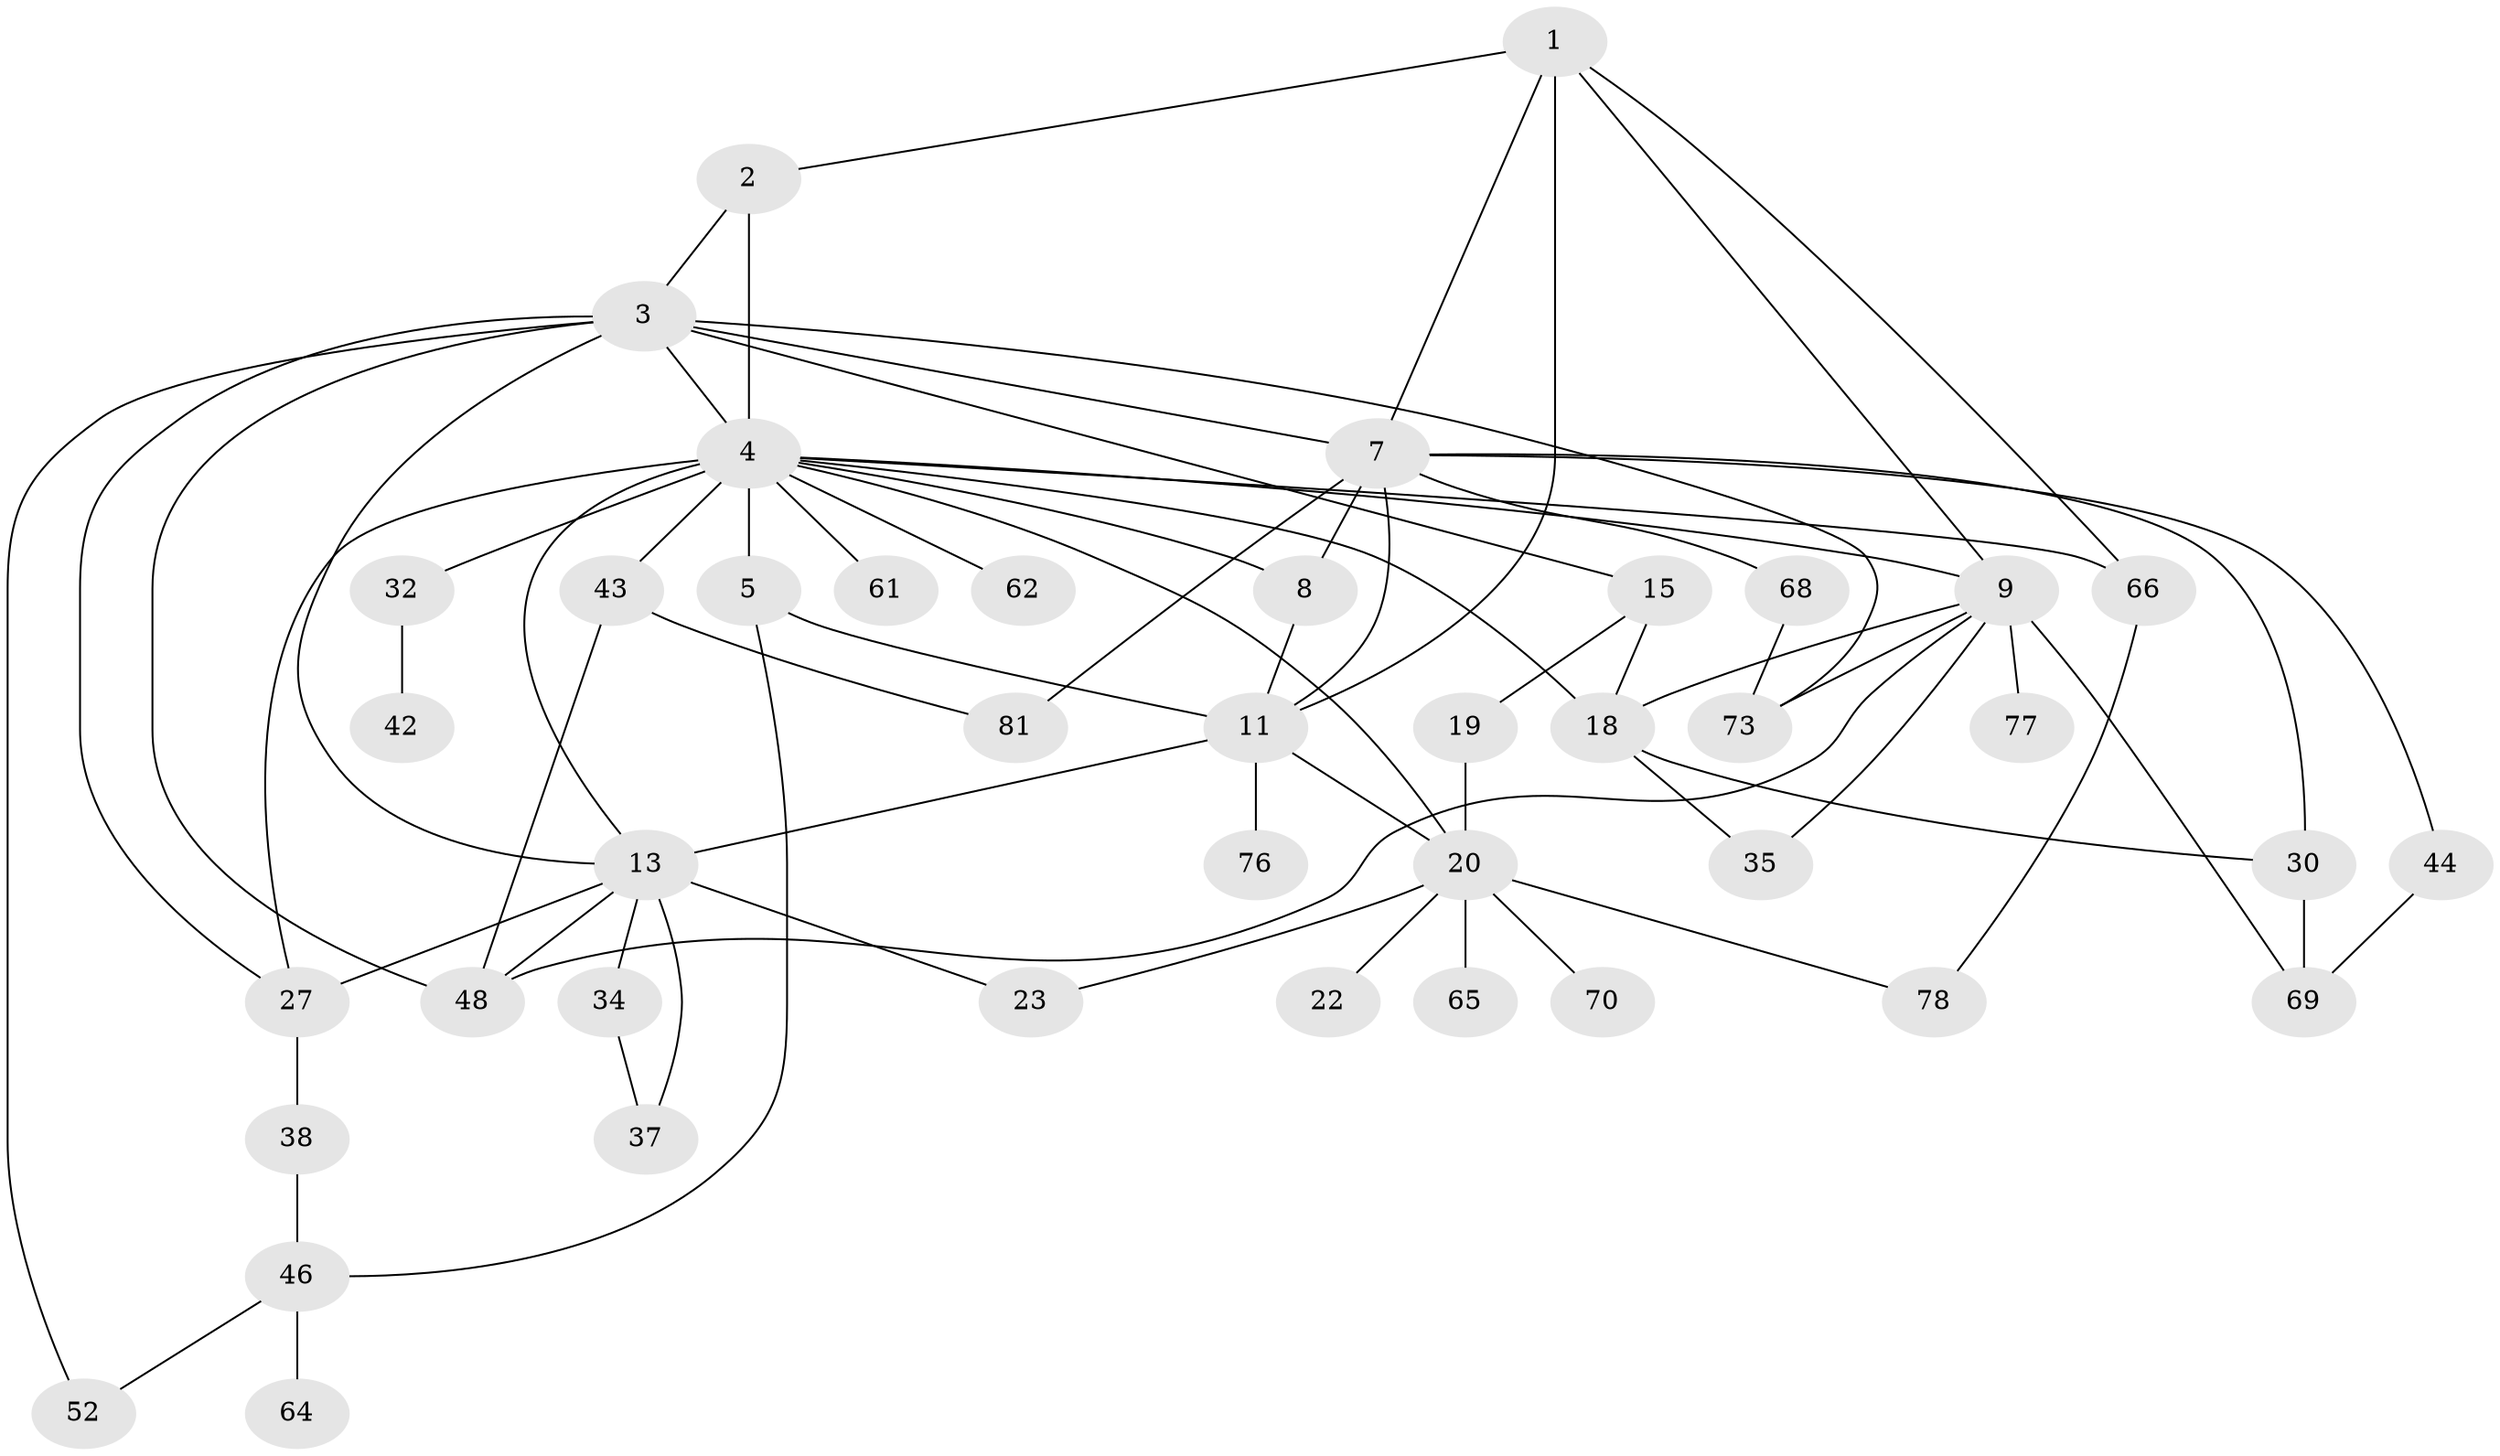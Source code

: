 // original degree distribution, {5: 0.10588235294117647, 4: 0.12941176470588237, 9: 0.011764705882352941, 3: 0.2235294117647059, 6: 0.03529411764705882, 8: 0.011764705882352941, 2: 0.3058823529411765, 1: 0.17647058823529413}
// Generated by graph-tools (version 1.1) at 2025/13/03/09/25 04:13:15]
// undirected, 42 vertices, 72 edges
graph export_dot {
graph [start="1"]
  node [color=gray90,style=filled];
  1 [super="+58+24"];
  2;
  3 [super="+12+6"];
  4 [super="+79+16+25+17"];
  5 [super="+14"];
  7 [super="+10"];
  8;
  9 [super="+56+74"];
  11 [super="+33"];
  13 [super="+55+28"];
  15 [super="+72"];
  18 [super="+21"];
  19;
  20 [super="+47+39"];
  22;
  23 [super="+29"];
  27 [super="+45"];
  30 [super="+41"];
  32 [super="+36"];
  34;
  35 [super="+50"];
  37;
  38;
  42;
  43;
  44;
  46 [super="+51"];
  48 [super="+49"];
  52 [super="+82"];
  61;
  62;
  64;
  65;
  66;
  68;
  69;
  70;
  73;
  76;
  77;
  78;
  81 [super="+84"];
  1 -- 2;
  1 -- 9;
  1 -- 7 [weight=2];
  1 -- 11 [weight=2];
  1 -- 66;
  2 -- 3;
  2 -- 4 [weight=2];
  3 -- 48;
  3 -- 73;
  3 -- 15;
  3 -- 52;
  3 -- 13;
  3 -- 7;
  3 -- 4;
  3 -- 27;
  4 -- 5 [weight=2];
  4 -- 13 [weight=2];
  4 -- 61;
  4 -- 66;
  4 -- 20;
  4 -- 8;
  4 -- 9;
  4 -- 27 [weight=2];
  4 -- 32;
  4 -- 43;
  4 -- 62;
  4 -- 18;
  5 -- 11;
  5 -- 46;
  7 -- 8;
  7 -- 44;
  7 -- 81;
  7 -- 68;
  7 -- 11;
  7 -- 30;
  8 -- 11;
  9 -- 18;
  9 -- 73;
  9 -- 77;
  9 -- 69;
  9 -- 48;
  9 -- 35;
  11 -- 20 [weight=2];
  11 -- 76;
  11 -- 13;
  13 -- 27;
  13 -- 34;
  13 -- 37;
  13 -- 48;
  13 -- 23;
  15 -- 19;
  15 -- 18;
  18 -- 30;
  18 -- 35;
  19 -- 20;
  20 -- 22;
  20 -- 23;
  20 -- 78;
  20 -- 65;
  20 -- 70;
  27 -- 38;
  30 -- 69 [weight=2];
  32 -- 42;
  34 -- 37;
  38 -- 46;
  43 -- 81;
  43 -- 48;
  44 -- 69;
  46 -- 64;
  46 -- 52;
  66 -- 78;
  68 -- 73;
}
